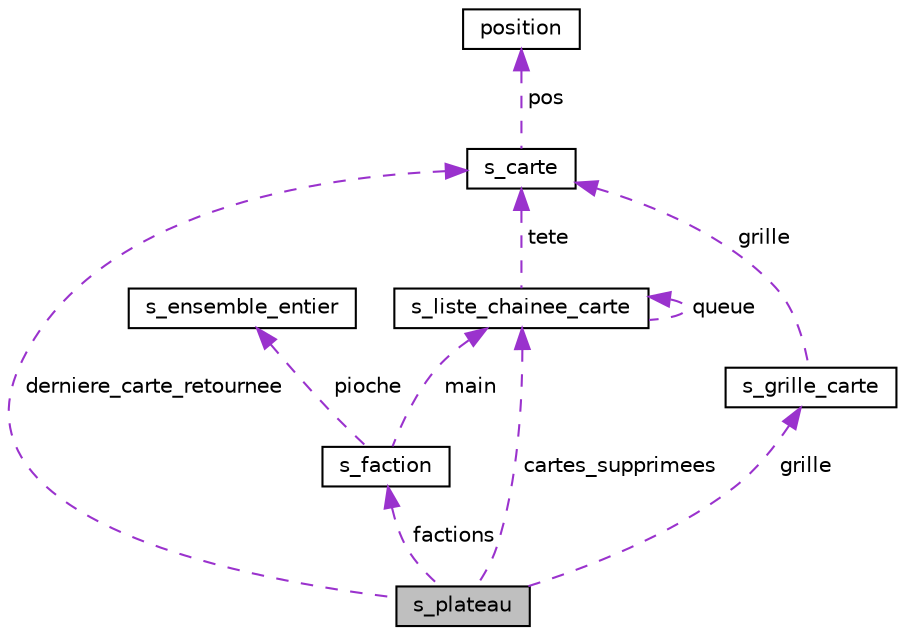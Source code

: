 digraph "s_plateau"
{
 // LATEX_PDF_SIZE
  edge [fontname="Helvetica",fontsize="10",labelfontname="Helvetica",labelfontsize="10"];
  node [fontname="Helvetica",fontsize="10",shape=record];
  Node1 [label="s_plateau",height=0.2,width=0.4,color="black", fillcolor="grey75", style="filled", fontcolor="black",tooltip="Structure correspondant à notre plateau de jeu."];
  Node2 -> Node1 [dir="back",color="darkorchid3",fontsize="10",style="dashed",label=" derniere_carte_retournee" ,fontname="Helvetica"];
  Node2 [label="s_carte",height=0.2,width=0.4,color="black", fillcolor="white", style="filled",URL="$structs__carte.html",tooltip="Structure représentant une carte."];
  Node3 -> Node2 [dir="back",color="darkorchid3",fontsize="10",style="dashed",label=" pos" ,fontname="Helvetica"];
  Node3 [label="position",height=0.2,width=0.4,color="black", fillcolor="white", style="filled",URL="$structposition.html",tooltip="structure correspondant à la position de la carte qui va être placée sur la grille"];
  Node4 -> Node1 [dir="back",color="darkorchid3",fontsize="10",style="dashed",label=" factions" ,fontname="Helvetica"];
  Node4 [label="s_faction",height=0.2,width=0.4,color="black", fillcolor="white", style="filled",URL="$structs__faction.html",tooltip="Structure représentant une faction."];
  Node5 -> Node4 [dir="back",color="darkorchid3",fontsize="10",style="dashed",label=" pioche" ,fontname="Helvetica"];
  Node5 [label="s_ensemble_entier",height=0.2,width=0.4,color="black", fillcolor="white", style="filled",URL="$structs__ensemble__entier.html",tooltip=" "];
  Node6 -> Node4 [dir="back",color="darkorchid3",fontsize="10",style="dashed",label=" main" ,fontname="Helvetica"];
  Node6 [label="s_liste_chainee_carte",height=0.2,width=0.4,color="black", fillcolor="white", style="filled",URL="$structs__liste__chainee__carte.html",tooltip=" "];
  Node2 -> Node6 [dir="back",color="darkorchid3",fontsize="10",style="dashed",label=" tete" ,fontname="Helvetica"];
  Node6 -> Node6 [dir="back",color="darkorchid3",fontsize="10",style="dashed",label=" queue" ,fontname="Helvetica"];
  Node6 -> Node1 [dir="back",color="darkorchid3",fontsize="10",style="dashed",label=" cartes_supprimees" ,fontname="Helvetica"];
  Node7 -> Node1 [dir="back",color="darkorchid3",fontsize="10",style="dashed",label=" grille" ,fontname="Helvetica"];
  Node7 [label="s_grille_carte",height=0.2,width=0.4,color="black", fillcolor="white", style="filled",URL="$structs__grille__carte.html",tooltip=" "];
  Node2 -> Node7 [dir="back",color="darkorchid3",fontsize="10",style="dashed",label=" grille" ,fontname="Helvetica"];
}
